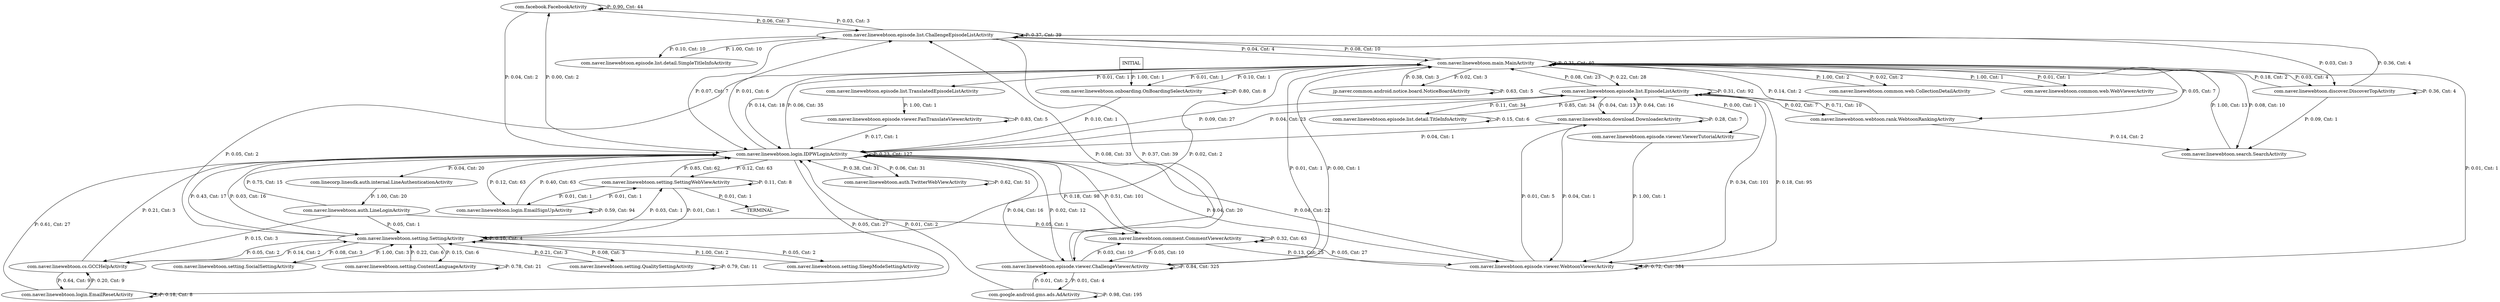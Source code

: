 digraph G {
  0 [label="com.facebook.FacebookActivity"];
  1 [label="com.google.android.gms.ads.AdActivity"];
  2 [label="com.linecorp.linesdk.auth.internal.LineAuthenticationActivity"];
  3 [label="com.naver.linewebtoon.auth.LineLoginActivity"];
  4 [label="com.naver.linewebtoon.auth.TwitterWebViewActivity"];
  5 [label="com.naver.linewebtoon.comment.CommentViewerActivity"];
  6 [label="com.naver.linewebtoon.common.web.CollectionDetailActivity"];
  7 [label="com.naver.linewebtoon.common.web.WebViewerActivity"];
  8 [label="com.naver.linewebtoon.cs.GCCHelpActivity"];
  9 [label="com.naver.linewebtoon.discover.DiscoverTopActivity"];
  10 [label="com.naver.linewebtoon.download.DownloaderActivity"];
  11 [label="com.naver.linewebtoon.episode.list.ChallengeEpisodeListActivity"];
  12 [label="com.naver.linewebtoon.episode.list.EpisodeListActivity"];
  13 [label="com.naver.linewebtoon.episode.list.TranslatedEpisodeListActivity"];
  14 [label="com.naver.linewebtoon.episode.list.detail.SimpleTitleInfoActivity"];
  15 [label="com.naver.linewebtoon.episode.list.detail.TitleInfoActivity"];
  16 [label="com.naver.linewebtoon.episode.viewer.ChallengeViewerActivity"];
  17 [label="com.naver.linewebtoon.episode.viewer.FanTranslateViewerActivity"];
  18 [label="com.naver.linewebtoon.episode.viewer.ViewerTutorialActivity"];
  19 [label="com.naver.linewebtoon.episode.viewer.WebtoonViewerActivity"];
  20 [label="com.naver.linewebtoon.login.EmailResetActivity"];
  21 [label="com.naver.linewebtoon.login.EmailSignUpActivity"];
  22 [label="com.naver.linewebtoon.login.IDPWLoginActivity"];
  23 [label="com.naver.linewebtoon.main.MainActivity"];
  24 [label="com.naver.linewebtoon.onboarding.OnBoardingSelectActivity"];
  25 [label="com.naver.linewebtoon.search.SearchActivity"];
  26 [label="com.naver.linewebtoon.setting.ContentLanguageActivity"];
  27 [label="com.naver.linewebtoon.setting.QualitySettingActivity"];
  28 [label="com.naver.linewebtoon.setting.SettingActivity"];
  29 [label="com.naver.linewebtoon.setting.SettingWebViewActivity"];
  30 [label="com.naver.linewebtoon.setting.SleepModeSettingActivity"];
  31 [label="com.naver.linewebtoon.setting.SocialSettingActivity"];
  32 [label="com.naver.linewebtoon.webtoon.rank.WebtoonRankingActivity"];
  33 [label="jp.naver.common.android.notice.board.NoticeBoardActivity"];
  34 [label="TERMINAL",shape=diamond];
  35 [label="INITIAL",shape=box];
0->0 [label="P: 0.90, Cnt: 44"];
0->11 [label="P: 0.06, Cnt: 3"];
0->22 [label="P: 0.04, Cnt: 2"];
1->1 [label="P: 0.98, Cnt: 195"];
1->16 [label="P: 0.01, Cnt: 2"];
1->22 [label="P: 0.01, Cnt: 2"];
2->3 [label="P: 1.00, Cnt: 20"];
3->5 [label="P: 0.05, Cnt: 1"];
3->8 [label="P: 0.15, Cnt: 3"];
3->22 [label="P: 0.75, Cnt: 15"];
3->28 [label="P: 0.05, Cnt: 1"];
4->4 [label="P: 0.62, Cnt: 51"];
4->22 [label="P: 0.38, Cnt: 31"];
5->5 [label="P: 0.32, Cnt: 63"];
5->16 [label="P: 0.05, Cnt: 10"];
5->19 [label="P: 0.13, Cnt: 25"];
5->22 [label="P: 0.51, Cnt: 101"];
6->23 [label="P: 1.00, Cnt: 2"];
7->23 [label="P: 1.00, Cnt: 1"];
8->20 [label="P: 0.64, Cnt: 9"];
8->22 [label="P: 0.21, Cnt: 3"];
8->28 [label="P: 0.14, Cnt: 2"];
9->9 [label="P: 0.36, Cnt: 4"];
9->11 [label="P: 0.36, Cnt: 4"];
9->23 [label="P: 0.18, Cnt: 2"];
9->25 [label="P: 0.09, Cnt: 1"];
10->10 [label="P: 0.28, Cnt: 7"];
10->12 [label="P: 0.64, Cnt: 16"];
10->19 [label="P: 0.04, Cnt: 1"];
10->22 [label="P: 0.04, Cnt: 1"];
11->0 [label="P: 0.03, Cnt: 3"];
11->9 [label="P: 0.03, Cnt: 3"];
11->11 [label="P: 0.37, Cnt: 39"];
11->14 [label="P: 0.10, Cnt: 10"];
11->16 [label="P: 0.37, Cnt: 39"];
11->22 [label="P: 0.07, Cnt: 7"];
11->23 [label="P: 0.04, Cnt: 4"];
12->10 [label="P: 0.04, Cnt: 13"];
12->12 [label="P: 0.31, Cnt: 92"];
12->15 [label="P: 0.11, Cnt: 34"];
12->18 [label="P: 0.00, Cnt: 1"];
12->19 [label="P: 0.34, Cnt: 101"];
12->22 [label="P: 0.09, Cnt: 27"];
12->23 [label="P: 0.08, Cnt: 23"];
12->32 [label="P: 0.02, Cnt: 7"];
13->17 [label="P: 1.00, Cnt: 1"];
14->11 [label="P: 1.00, Cnt: 10"];
15->12 [label="P: 0.85, Cnt: 34"];
15->15 [label="P: 0.15, Cnt: 6"];
16->1 [label="P: 0.01, Cnt: 4"];
16->5 [label="P: 0.03, Cnt: 10"];
16->11 [label="P: 0.08, Cnt: 33"];
16->16 [label="P: 0.84, Cnt: 325"];
16->22 [label="P: 0.04, Cnt: 16"];
16->23 [label="P: 0.00, Cnt: 1"];
17->17 [label="P: 0.83, Cnt: 5"];
17->22 [label="P: 0.17, Cnt: 1"];
18->19 [label="P: 1.00, Cnt: 1"];
19->5 [label="P: 0.05, Cnt: 27"];
19->10 [label="P: 0.01, Cnt: 5"];
19->12 [label="P: 0.18, Cnt: 95"];
19->19 [label="P: 0.72, Cnt: 384"];
19->22 [label="P: 0.04, Cnt: 22"];
20->8 [label="P: 0.20, Cnt: 9"];
20->20 [label="P: 0.18, Cnt: 8"];
20->22 [label="P: 0.61, Cnt: 27"];
21->21 [label="P: 0.59, Cnt: 94"];
21->22 [label="P: 0.40, Cnt: 63"];
21->29 [label="P: 0.01, Cnt: 1"];
22->0 [label="P: 0.00, Cnt: 2"];
22->2 [label="P: 0.04, Cnt: 20"];
22->4 [label="P: 0.06, Cnt: 31"];
22->5 [label="P: 0.18, Cnt: 98"];
22->11 [label="P: 0.01, Cnt: 6"];
22->12 [label="P: 0.04, Cnt: 23"];
22->16 [label="P: 0.02, Cnt: 12"];
22->19 [label="P: 0.04, Cnt: 20"];
22->20 [label="P: 0.05, Cnt: 27"];
22->21 [label="P: 0.12, Cnt: 63"];
22->22 [label="P: 0.23, Cnt: 127"];
22->23 [label="P: 0.06, Cnt: 35"];
22->28 [label="P: 0.03, Cnt: 16"];
22->29 [label="P: 0.12, Cnt: 63"];
23->6 [label="P: 0.02, Cnt: 2"];
23->7 [label="P: 0.01, Cnt: 1"];
23->9 [label="P: 0.03, Cnt: 4"];
23->11 [label="P: 0.08, Cnt: 10"];
23->12 [label="P: 0.22, Cnt: 28"];
23->13 [label="P: 0.01, Cnt: 1"];
23->16 [label="P: 0.01, Cnt: 1"];
23->19 [label="P: 0.01, Cnt: 1"];
23->22 [label="P: 0.14, Cnt: 18"];
23->23 [label="P: 0.31, Cnt: 40"];
23->24 [label="P: 0.01, Cnt: 1"];
23->25 [label="P: 0.08, Cnt: 10"];
23->28 [label="P: 0.02, Cnt: 2"];
23->32 [label="P: 0.05, Cnt: 7"];
23->33 [label="P: 0.02, Cnt: 3"];
24->22 [label="P: 0.10, Cnt: 1"];
24->23 [label="P: 0.10, Cnt: 1"];
24->24 [label="P: 0.80, Cnt: 8"];
25->23 [label="P: 1.00, Cnt: 13"];
26->26 [label="P: 0.78, Cnt: 21"];
26->28 [label="P: 0.22, Cnt: 6"];
27->27 [label="P: 0.79, Cnt: 11"];
27->28 [label="P: 0.21, Cnt: 3"];
28->8 [label="P: 0.05, Cnt: 2"];
28->22 [label="P: 0.43, Cnt: 17"];
28->23 [label="P: 0.05, Cnt: 2"];
28->26 [label="P: 0.15, Cnt: 6"];
28->27 [label="P: 0.08, Cnt: 3"];
28->28 [label="P: 0.10, Cnt: 4"];
28->29 [label="P: 0.03, Cnt: 1"];
28->30 [label="P: 0.05, Cnt: 2"];
28->31 [label="P: 0.08, Cnt: 3"];
29->21 [label="P: 0.01, Cnt: 1"];
29->22 [label="P: 0.85, Cnt: 62"];
29->28 [label="P: 0.01, Cnt: 1"];
29->29 [label="P: 0.11, Cnt: 8"];
29->34 [label="P: 0.01, Cnt: 1"];
30->28 [label="P: 1.00, Cnt: 2"];
31->28 [label="P: 1.00, Cnt: 3"];
32->12 [label="P: 0.71, Cnt: 10"];
32->23 [label="P: 0.14, Cnt: 2"];
32->25 [label="P: 0.14, Cnt: 2"];
33->23 [label="P: 0.38, Cnt: 3"];
33->33 [label="P: 0.63, Cnt: 5"];
35->24 [label="P: 1.00, Cnt: 1"];
}
